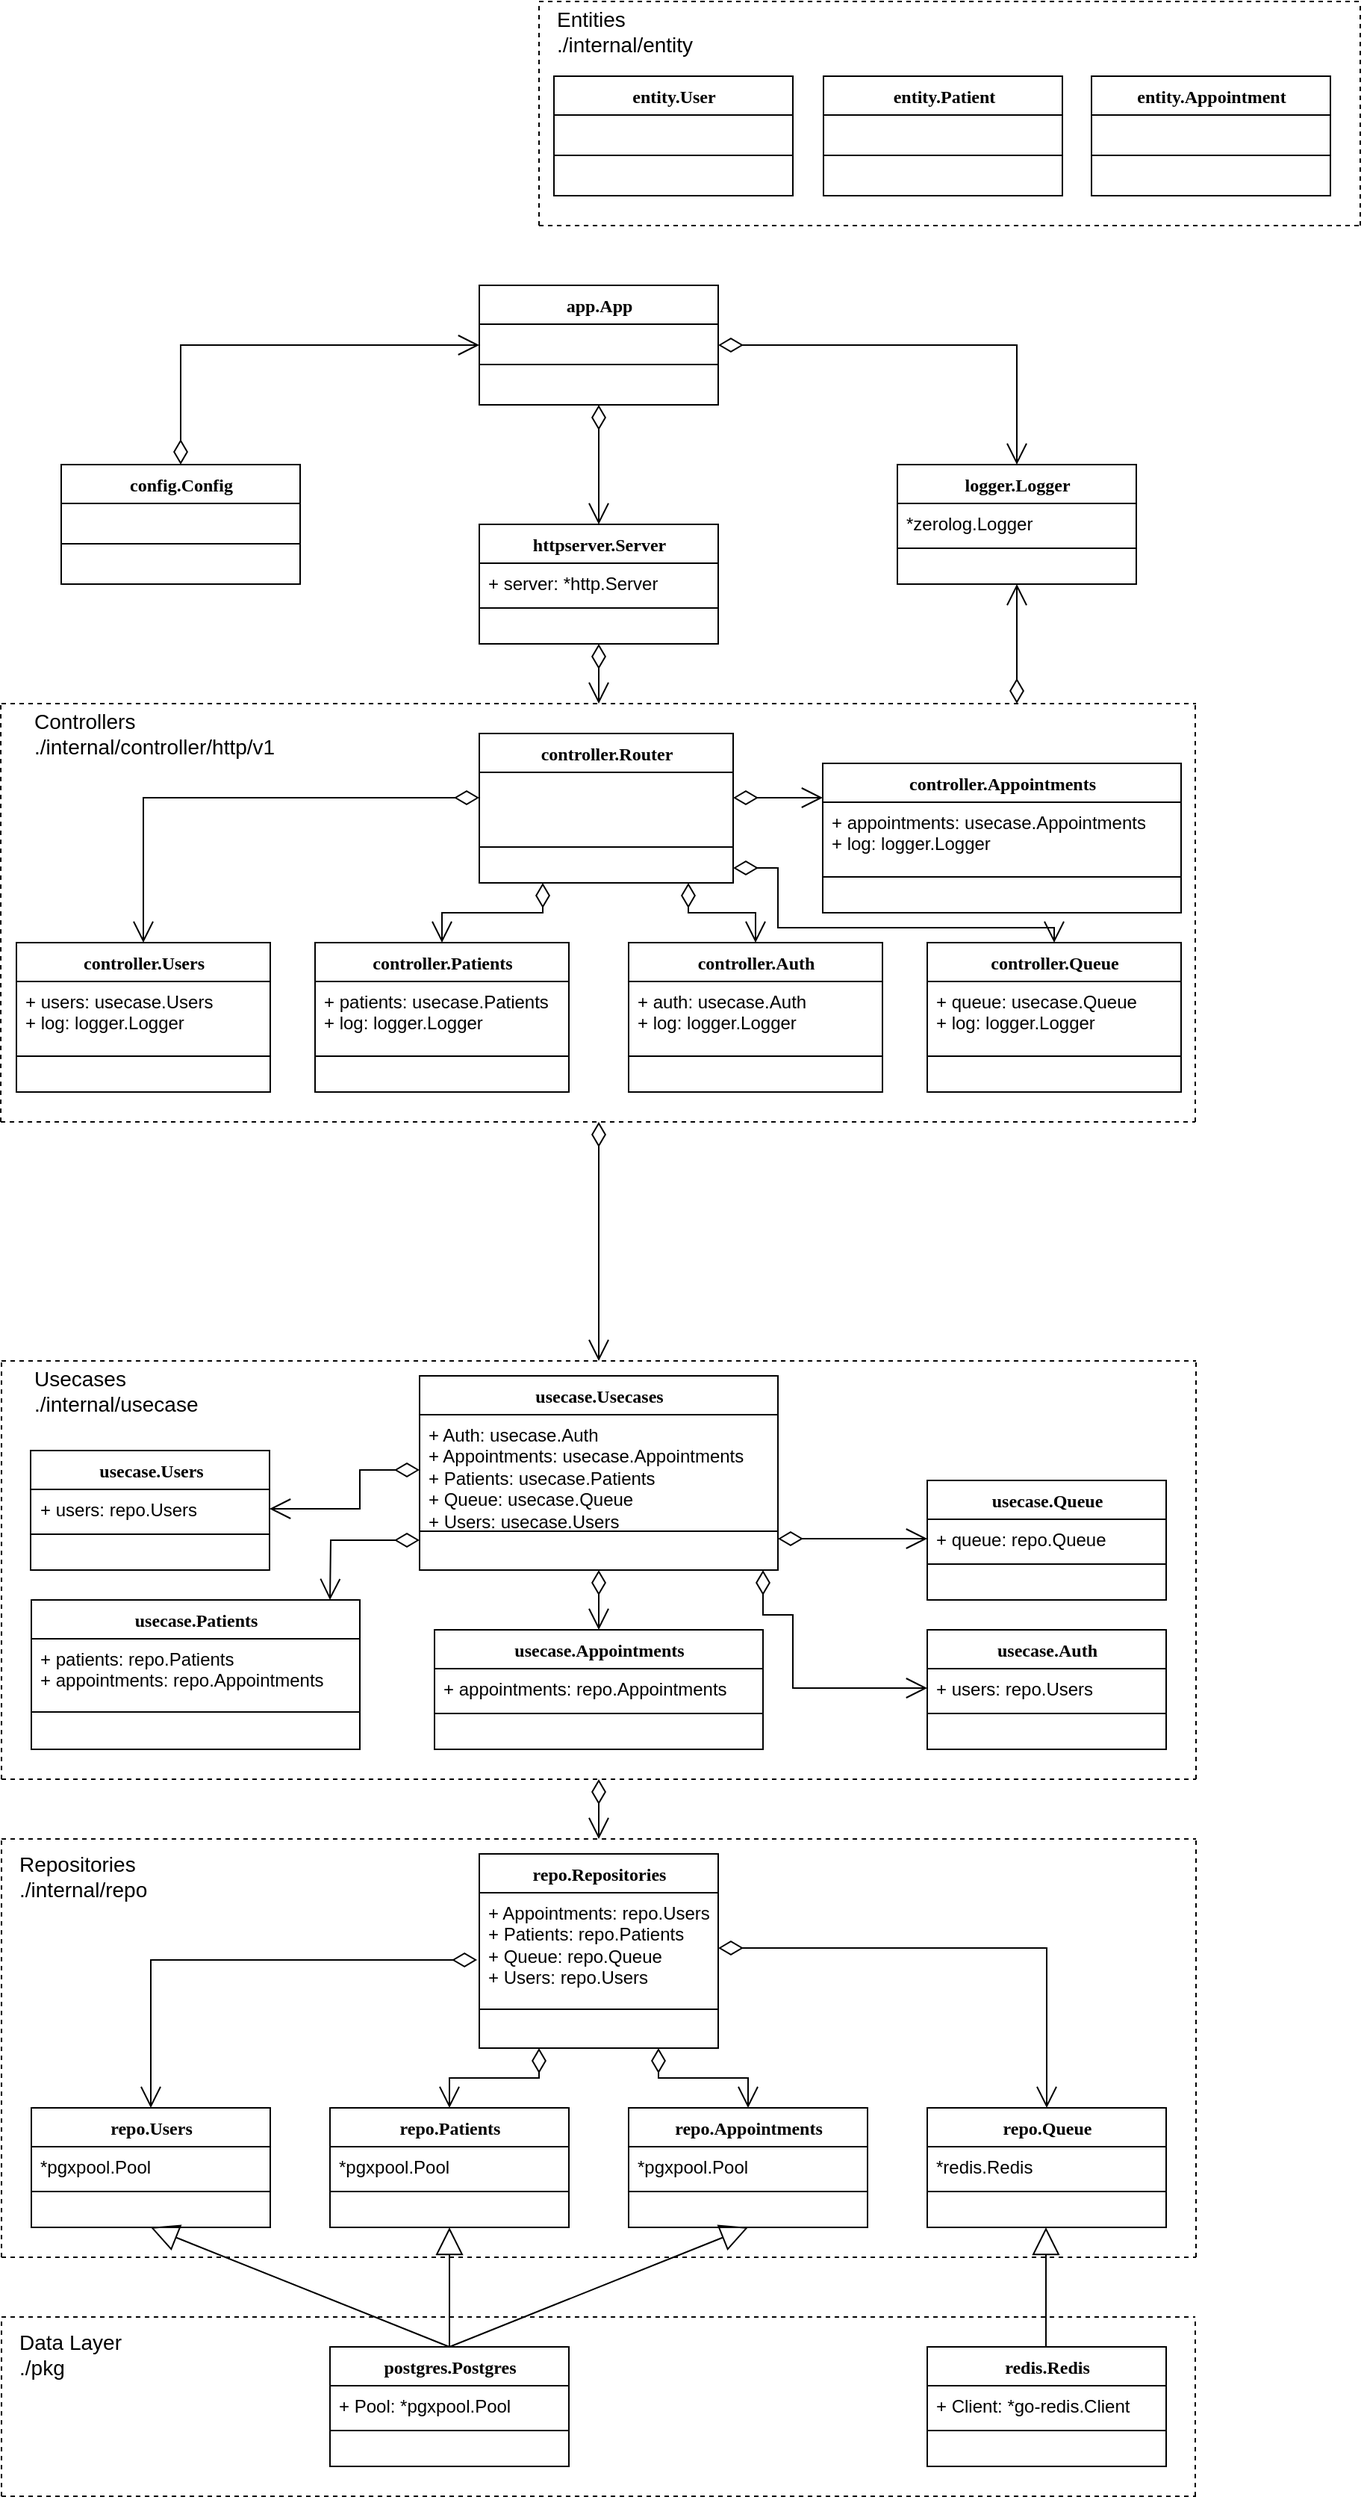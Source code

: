 <mxfile version="20.8.16" type="device"><diagram name="Page-1" id="9f46799a-70d6-7492-0946-bef42562c5a5"><mxGraphModel dx="1114" dy="1776" grid="1" gridSize="10" guides="1" tooltips="1" connect="1" arrows="1" fold="1" page="1" pageScale="1" pageWidth="1100" pageHeight="850" background="none" math="0" shadow="0"><root><mxCell id="0"/><mxCell id="1" parent="0"/><mxCell id="78961159f06e98e8-17" value="postgres.Postgres" style="swimlane;html=1;fontStyle=1;align=center;verticalAlign=top;childLayout=stackLayout;horizontal=1;startSize=26;horizontalStack=0;resizeParent=1;resizeLast=0;collapsible=1;marginBottom=0;swimlaneFillColor=#ffffff;rounded=0;shadow=0;comic=0;labelBackgroundColor=none;strokeWidth=1;fillColor=none;fontFamily=Verdana;fontSize=12" parent="1" vertex="1"><mxGeometry x="380" y="740" width="160" height="80" as="geometry"><mxRectangle x="80" y="720" width="100" height="30" as="alternateBounds"/></mxGeometry></mxCell><mxCell id="78961159f06e98e8-21" value="+ Pool: *pgxpool.&lt;span class=&quot;pl-smi&quot;&gt;Pool&lt;/span&gt;" style="text;html=1;strokeColor=none;fillColor=none;align=left;verticalAlign=top;spacingLeft=4;spacingRight=4;whiteSpace=wrap;overflow=hidden;rotatable=0;points=[[0,0.5],[1,0.5]];portConstraint=eastwest;" parent="78961159f06e98e8-17" vertex="1"><mxGeometry y="26" width="160" height="26" as="geometry"/></mxCell><mxCell id="78961159f06e98e8-19" value="" style="line;html=1;strokeWidth=1;fillColor=none;align=left;verticalAlign=middle;spacingTop=-1;spacingLeft=3;spacingRight=3;rotatable=0;labelPosition=right;points=[];portConstraint=eastwest;" parent="78961159f06e98e8-17" vertex="1"><mxGeometry y="52" width="160" height="8" as="geometry"/></mxCell><mxCell id="HpGtKs7JzWLV6PIuH74Z-3" value="Data Layer&lt;br&gt;./pkg" style="text;html=1;strokeColor=none;fillColor=none;align=left;verticalAlign=middle;whiteSpace=wrap;rounded=0;fontSize=14;" parent="1" vertex="1"><mxGeometry x="170" y="730" width="80" height="30" as="geometry"/></mxCell><mxCell id="HpGtKs7JzWLV6PIuH74Z-4" value="" style="endArrow=none;dashed=1;html=1;rounded=0;" parent="1" edge="1"><mxGeometry width="50" height="50" relative="1" as="geometry"><mxPoint x="160" y="840" as="sourcePoint"/><mxPoint x="160" y="720" as="targetPoint"/></mxGeometry></mxCell><mxCell id="HpGtKs7JzWLV6PIuH74Z-5" value="redis.Redis" style="swimlane;html=1;fontStyle=1;align=center;verticalAlign=top;childLayout=stackLayout;horizontal=1;startSize=26;horizontalStack=0;resizeParent=1;resizeLast=0;collapsible=1;marginBottom=0;swimlaneFillColor=#ffffff;rounded=0;shadow=0;comic=0;labelBackgroundColor=none;strokeWidth=1;fillColor=none;fontFamily=Verdana;fontSize=12" parent="1" vertex="1"><mxGeometry x="780" y="740" width="160" height="80" as="geometry"><mxRectangle x="80" y="720" width="100" height="30" as="alternateBounds"/></mxGeometry></mxCell><mxCell id="HpGtKs7JzWLV6PIuH74Z-6" value="+ Client: *go-redis.Client" style="text;html=1;strokeColor=none;fillColor=none;align=left;verticalAlign=top;spacingLeft=4;spacingRight=4;whiteSpace=wrap;overflow=hidden;rotatable=0;points=[[0,0.5],[1,0.5]];portConstraint=eastwest;" parent="HpGtKs7JzWLV6PIuH74Z-5" vertex="1"><mxGeometry y="26" width="160" height="26" as="geometry"/></mxCell><mxCell id="HpGtKs7JzWLV6PIuH74Z-7" value="" style="line;html=1;strokeWidth=1;fillColor=none;align=left;verticalAlign=middle;spacingTop=-1;spacingLeft=3;spacingRight=3;rotatable=0;labelPosition=right;points=[];portConstraint=eastwest;" parent="HpGtKs7JzWLV6PIuH74Z-5" vertex="1"><mxGeometry y="52" width="160" height="8" as="geometry"/></mxCell><mxCell id="HpGtKs7JzWLV6PIuH74Z-8" value="httpserver.Server" style="swimlane;html=1;fontStyle=1;align=center;verticalAlign=top;childLayout=stackLayout;horizontal=1;startSize=26;horizontalStack=0;resizeParent=1;resizeLast=0;collapsible=1;marginBottom=0;swimlaneFillColor=#ffffff;rounded=0;shadow=0;comic=0;labelBackgroundColor=none;strokeWidth=1;fillColor=none;fontFamily=Verdana;fontSize=12" parent="1" vertex="1"><mxGeometry x="480" y="-480" width="160" height="80" as="geometry"><mxRectangle x="80" y="720" width="100" height="30" as="alternateBounds"/></mxGeometry></mxCell><mxCell id="HpGtKs7JzWLV6PIuH74Z-9" value="+ server: *http.Server" style="text;html=1;strokeColor=none;fillColor=none;align=left;verticalAlign=top;spacingLeft=4;spacingRight=4;whiteSpace=wrap;overflow=hidden;rotatable=0;points=[[0,0.5],[1,0.5]];portConstraint=eastwest;" parent="HpGtKs7JzWLV6PIuH74Z-8" vertex="1"><mxGeometry y="26" width="160" height="26" as="geometry"/></mxCell><mxCell id="HpGtKs7JzWLV6PIuH74Z-10" value="" style="line;html=1;strokeWidth=1;fillColor=none;align=left;verticalAlign=middle;spacingTop=-1;spacingLeft=3;spacingRight=3;rotatable=0;labelPosition=right;points=[];portConstraint=eastwest;" parent="HpGtKs7JzWLV6PIuH74Z-8" vertex="1"><mxGeometry y="52" width="160" height="8" as="geometry"/></mxCell><mxCell id="HpGtKs7JzWLV6PIuH74Z-11" value="logger.Logger" style="swimlane;html=1;fontStyle=1;align=center;verticalAlign=top;childLayout=stackLayout;horizontal=1;startSize=26;horizontalStack=0;resizeParent=1;resizeLast=0;collapsible=1;marginBottom=0;swimlaneFillColor=#ffffff;rounded=0;shadow=0;comic=0;labelBackgroundColor=none;strokeWidth=1;fillColor=none;fontFamily=Verdana;fontSize=12" parent="1" vertex="1"><mxGeometry x="760" y="-520" width="160" height="80" as="geometry"><mxRectangle x="80" y="720" width="100" height="30" as="alternateBounds"/></mxGeometry></mxCell><mxCell id="HpGtKs7JzWLV6PIuH74Z-12" value="*zerolog.Logger" style="text;html=1;strokeColor=none;fillColor=none;align=left;verticalAlign=top;spacingLeft=4;spacingRight=4;whiteSpace=wrap;overflow=hidden;rotatable=0;points=[[0,0.5],[1,0.5]];portConstraint=eastwest;" parent="HpGtKs7JzWLV6PIuH74Z-11" vertex="1"><mxGeometry y="26" width="160" height="26" as="geometry"/></mxCell><mxCell id="HpGtKs7JzWLV6PIuH74Z-13" value="" style="line;html=1;strokeWidth=1;fillColor=none;align=left;verticalAlign=middle;spacingTop=-1;spacingLeft=3;spacingRight=3;rotatable=0;labelPosition=right;points=[];portConstraint=eastwest;" parent="HpGtKs7JzWLV6PIuH74Z-11" vertex="1"><mxGeometry y="52" width="160" height="8" as="geometry"/></mxCell><mxCell id="HpGtKs7JzWLV6PIuH74Z-14" value="" style="endArrow=none;dashed=1;html=1;rounded=0;" parent="1" edge="1"><mxGeometry width="50" height="50" relative="1" as="geometry"><mxPoint x="160" y="840" as="sourcePoint"/><mxPoint x="960" y="840" as="targetPoint"/></mxGeometry></mxCell><mxCell id="HpGtKs7JzWLV6PIuH74Z-15" value="" style="endArrow=none;dashed=1;html=1;rounded=0;" parent="1" edge="1"><mxGeometry width="50" height="50" relative="1" as="geometry"><mxPoint x="160" y="720" as="sourcePoint"/><mxPoint x="610" y="720" as="targetPoint"/></mxGeometry></mxCell><mxCell id="HpGtKs7JzWLV6PIuH74Z-16" value="" style="endArrow=none;dashed=1;html=1;rounded=0;" parent="1" edge="1"><mxGeometry width="50" height="50" relative="1" as="geometry"><mxPoint x="610" y="720" as="sourcePoint"/><mxPoint x="959.5" y="720" as="targetPoint"/></mxGeometry></mxCell><mxCell id="HpGtKs7JzWLV6PIuH74Z-17" value="" style="endArrow=none;dashed=1;html=1;rounded=0;" parent="1" edge="1"><mxGeometry width="50" height="50" relative="1" as="geometry"><mxPoint x="959.5" y="840" as="sourcePoint"/><mxPoint x="959.5" y="720" as="targetPoint"/></mxGeometry></mxCell><mxCell id="HpGtKs7JzWLV6PIuH74Z-18" value="repo.Users" style="swimlane;html=1;fontStyle=1;align=center;verticalAlign=top;childLayout=stackLayout;horizontal=1;startSize=26;horizontalStack=0;resizeParent=1;resizeLast=0;collapsible=1;marginBottom=0;swimlaneFillColor=#ffffff;rounded=0;shadow=0;comic=0;labelBackgroundColor=none;strokeWidth=1;fillColor=none;fontFamily=Verdana;fontSize=12" parent="1" vertex="1"><mxGeometry x="180" y="580" width="160" height="80" as="geometry"><mxRectangle x="80" y="720" width="100" height="30" as="alternateBounds"/></mxGeometry></mxCell><mxCell id="HpGtKs7JzWLV6PIuH74Z-19" value="*pgxpool.&lt;span class=&quot;pl-smi&quot;&gt;Pool&lt;/span&gt;" style="text;html=1;strokeColor=none;fillColor=none;align=left;verticalAlign=top;spacingLeft=4;spacingRight=4;whiteSpace=wrap;overflow=hidden;rotatable=0;points=[[0,0.5],[1,0.5]];portConstraint=eastwest;" parent="HpGtKs7JzWLV6PIuH74Z-18" vertex="1"><mxGeometry y="26" width="160" height="26" as="geometry"/></mxCell><mxCell id="HpGtKs7JzWLV6PIuH74Z-20" value="" style="line;html=1;strokeWidth=1;fillColor=none;align=left;verticalAlign=middle;spacingTop=-1;spacingLeft=3;spacingRight=3;rotatable=0;labelPosition=right;points=[];portConstraint=eastwest;" parent="HpGtKs7JzWLV6PIuH74Z-18" vertex="1"><mxGeometry y="52" width="160" height="8" as="geometry"/></mxCell><mxCell id="HpGtKs7JzWLV6PIuH74Z-21" value="Repositories&lt;br&gt;./internal/repo" style="text;html=1;strokeColor=none;fillColor=none;align=left;verticalAlign=middle;whiteSpace=wrap;rounded=0;fontSize=14;" parent="1" vertex="1"><mxGeometry x="170" y="410" width="80" height="30" as="geometry"/></mxCell><mxCell id="HpGtKs7JzWLV6PIuH74Z-22" value="" style="endArrow=none;dashed=1;html=1;rounded=0;" parent="1" edge="1"><mxGeometry width="50" height="50" relative="1" as="geometry"><mxPoint x="160" y="680" as="sourcePoint"/><mxPoint x="160" y="400" as="targetPoint"/></mxGeometry></mxCell><mxCell id="HpGtKs7JzWLV6PIuH74Z-23" value="" style="endArrow=none;dashed=1;html=1;rounded=0;" parent="1" edge="1"><mxGeometry width="50" height="50" relative="1" as="geometry"><mxPoint x="160" y="680" as="sourcePoint"/><mxPoint x="960" y="680" as="targetPoint"/></mxGeometry></mxCell><mxCell id="HpGtKs7JzWLV6PIuH74Z-24" value="" style="endArrow=none;dashed=1;html=1;rounded=0;" parent="1" edge="1"><mxGeometry width="50" height="50" relative="1" as="geometry"><mxPoint x="160" y="400" as="sourcePoint"/><mxPoint x="960" y="400" as="targetPoint"/></mxGeometry></mxCell><mxCell id="HpGtKs7JzWLV6PIuH74Z-26" value="" style="endArrow=none;dashed=1;html=1;rounded=0;" parent="1" edge="1"><mxGeometry width="50" height="50" relative="1" as="geometry"><mxPoint x="960" y="680" as="sourcePoint"/><mxPoint x="960" y="400" as="targetPoint"/></mxGeometry></mxCell><mxCell id="HpGtKs7JzWLV6PIuH74Z-27" value="repo.Patients" style="swimlane;html=1;fontStyle=1;align=center;verticalAlign=top;childLayout=stackLayout;horizontal=1;startSize=26;horizontalStack=0;resizeParent=1;resizeLast=0;collapsible=1;marginBottom=0;swimlaneFillColor=#ffffff;rounded=0;shadow=0;comic=0;labelBackgroundColor=none;strokeWidth=1;fillColor=none;fontFamily=Verdana;fontSize=12" parent="1" vertex="1"><mxGeometry x="380" y="580" width="160" height="80" as="geometry"><mxRectangle x="80" y="720" width="100" height="30" as="alternateBounds"/></mxGeometry></mxCell><mxCell id="HpGtKs7JzWLV6PIuH74Z-28" value="*pgxpool.&lt;span class=&quot;pl-smi&quot;&gt;Pool&lt;/span&gt;" style="text;html=1;strokeColor=none;fillColor=none;align=left;verticalAlign=top;spacingLeft=4;spacingRight=4;whiteSpace=wrap;overflow=hidden;rotatable=0;points=[[0,0.5],[1,0.5]];portConstraint=eastwest;" parent="HpGtKs7JzWLV6PIuH74Z-27" vertex="1"><mxGeometry y="26" width="160" height="26" as="geometry"/></mxCell><mxCell id="HpGtKs7JzWLV6PIuH74Z-29" value="" style="line;html=1;strokeWidth=1;fillColor=none;align=left;verticalAlign=middle;spacingTop=-1;spacingLeft=3;spacingRight=3;rotatable=0;labelPosition=right;points=[];portConstraint=eastwest;" parent="HpGtKs7JzWLV6PIuH74Z-27" vertex="1"><mxGeometry y="52" width="160" height="8" as="geometry"/></mxCell><mxCell id="HpGtKs7JzWLV6PIuH74Z-30" value="repo.Appointments" style="swimlane;html=1;fontStyle=1;align=center;verticalAlign=top;childLayout=stackLayout;horizontal=1;startSize=26;horizontalStack=0;resizeParent=1;resizeLast=0;collapsible=1;marginBottom=0;swimlaneFillColor=#ffffff;rounded=0;shadow=0;comic=0;labelBackgroundColor=none;strokeWidth=1;fillColor=none;fontFamily=Verdana;fontSize=12" parent="1" vertex="1"><mxGeometry x="580" y="580" width="160" height="80" as="geometry"><mxRectangle x="80" y="720" width="100" height="30" as="alternateBounds"/></mxGeometry></mxCell><mxCell id="HpGtKs7JzWLV6PIuH74Z-31" value="*pgxpool.&lt;span class=&quot;pl-smi&quot;&gt;Pool&lt;/span&gt;" style="text;html=1;strokeColor=none;fillColor=none;align=left;verticalAlign=top;spacingLeft=4;spacingRight=4;whiteSpace=wrap;overflow=hidden;rotatable=0;points=[[0,0.5],[1,0.5]];portConstraint=eastwest;" parent="HpGtKs7JzWLV6PIuH74Z-30" vertex="1"><mxGeometry y="26" width="160" height="26" as="geometry"/></mxCell><mxCell id="HpGtKs7JzWLV6PIuH74Z-32" value="" style="line;html=1;strokeWidth=1;fillColor=none;align=left;verticalAlign=middle;spacingTop=-1;spacingLeft=3;spacingRight=3;rotatable=0;labelPosition=right;points=[];portConstraint=eastwest;" parent="HpGtKs7JzWLV6PIuH74Z-30" vertex="1"><mxGeometry y="52" width="160" height="8" as="geometry"/></mxCell><mxCell id="HpGtKs7JzWLV6PIuH74Z-33" value="repo.Queue" style="swimlane;html=1;fontStyle=1;align=center;verticalAlign=top;childLayout=stackLayout;horizontal=1;startSize=26;horizontalStack=0;resizeParent=1;resizeLast=0;collapsible=1;marginBottom=0;swimlaneFillColor=#ffffff;rounded=0;shadow=0;comic=0;labelBackgroundColor=none;strokeWidth=1;fillColor=none;fontFamily=Verdana;fontSize=12" parent="1" vertex="1"><mxGeometry x="780" y="580" width="160" height="80" as="geometry"><mxRectangle x="80" y="720" width="100" height="30" as="alternateBounds"/></mxGeometry></mxCell><mxCell id="HpGtKs7JzWLV6PIuH74Z-34" value="*redis.&lt;span class=&quot;pl-smi&quot;&gt;Redis&lt;/span&gt;" style="text;html=1;strokeColor=none;fillColor=none;align=left;verticalAlign=top;spacingLeft=4;spacingRight=4;whiteSpace=wrap;overflow=hidden;rotatable=0;points=[[0,0.5],[1,0.5]];portConstraint=eastwest;" parent="HpGtKs7JzWLV6PIuH74Z-33" vertex="1"><mxGeometry y="26" width="160" height="26" as="geometry"/></mxCell><mxCell id="HpGtKs7JzWLV6PIuH74Z-35" value="" style="line;html=1;strokeWidth=1;fillColor=none;align=left;verticalAlign=middle;spacingTop=-1;spacingLeft=3;spacingRight=3;rotatable=0;labelPosition=right;points=[];portConstraint=eastwest;" parent="HpGtKs7JzWLV6PIuH74Z-33" vertex="1"><mxGeometry y="52" width="160" height="8" as="geometry"/></mxCell><mxCell id="HpGtKs7JzWLV6PIuH74Z-38" value="" style="endArrow=block;endSize=16;endFill=0;html=1;rounded=0;fontSize=14;exitX=0.5;exitY=0;exitDx=0;exitDy=0;entryX=0.5;entryY=1;entryDx=0;entryDy=0;" parent="1" source="78961159f06e98e8-17" target="HpGtKs7JzWLV6PIuH74Z-18" edge="1"><mxGeometry width="160" relative="1" as="geometry"><mxPoint x="520" y="410" as="sourcePoint"/><mxPoint x="680" y="410" as="targetPoint"/></mxGeometry></mxCell><mxCell id="HpGtKs7JzWLV6PIuH74Z-39" value="" style="endArrow=block;endSize=16;endFill=0;html=1;rounded=0;fontSize=14;exitX=0.5;exitY=0;exitDx=0;exitDy=0;entryX=0.5;entryY=1;entryDx=0;entryDy=0;" parent="1" source="78961159f06e98e8-17" target="HpGtKs7JzWLV6PIuH74Z-27" edge="1"><mxGeometry width="160" relative="1" as="geometry"><mxPoint x="400" y="760" as="sourcePoint"/><mxPoint x="400" y="680" as="targetPoint"/></mxGeometry></mxCell><mxCell id="HpGtKs7JzWLV6PIuH74Z-40" value="" style="endArrow=block;endSize=16;endFill=0;html=1;rounded=0;fontSize=14;exitX=0.5;exitY=0;exitDx=0;exitDy=0;entryX=0.5;entryY=1;entryDx=0;entryDy=0;" parent="1" source="78961159f06e98e8-17" target="HpGtKs7JzWLV6PIuH74Z-30" edge="1"><mxGeometry width="160" relative="1" as="geometry"><mxPoint x="470" y="750" as="sourcePoint"/><mxPoint x="470" y="670" as="targetPoint"/></mxGeometry></mxCell><mxCell id="HpGtKs7JzWLV6PIuH74Z-41" value="" style="endArrow=block;endSize=16;endFill=0;html=1;rounded=0;fontSize=14;exitX=0.5;exitY=0;exitDx=0;exitDy=0;entryX=0.5;entryY=1;entryDx=0;entryDy=0;" parent="1" edge="1"><mxGeometry width="160" relative="1" as="geometry"><mxPoint x="859.5" y="740" as="sourcePoint"/><mxPoint x="859.5" y="660" as="targetPoint"/></mxGeometry></mxCell><mxCell id="HpGtKs7JzWLV6PIuH74Z-42" value="repo.Repositories" style="swimlane;html=1;fontStyle=1;align=center;verticalAlign=top;childLayout=stackLayout;horizontal=1;startSize=26;horizontalStack=0;resizeParent=1;resizeLast=0;collapsible=1;marginBottom=0;swimlaneFillColor=#ffffff;rounded=0;shadow=0;comic=0;labelBackgroundColor=none;strokeWidth=1;fillColor=none;fontFamily=Verdana;fontSize=12" parent="1" vertex="1"><mxGeometry x="480" y="410" width="160" height="130" as="geometry"><mxRectangle x="80" y="720" width="100" height="30" as="alternateBounds"/></mxGeometry></mxCell><mxCell id="HpGtKs7JzWLV6PIuH74Z-43" value="+ Appointments: repo.Users&lt;br&gt;+ Patients: repo.Patients&lt;br&gt;+ Queue: repo.Queue&lt;br&gt;+ Users: repo.Users" style="text;html=1;strokeColor=none;fillColor=none;align=left;verticalAlign=top;spacingLeft=4;spacingRight=4;whiteSpace=wrap;overflow=hidden;rotatable=0;points=[[0,0.5],[1,0.5]];portConstraint=eastwest;" parent="HpGtKs7JzWLV6PIuH74Z-42" vertex="1"><mxGeometry y="26" width="160" height="74" as="geometry"/></mxCell><mxCell id="HpGtKs7JzWLV6PIuH74Z-44" value="" style="line;html=1;strokeWidth=1;fillColor=none;align=left;verticalAlign=middle;spacingTop=-1;spacingLeft=3;spacingRight=3;rotatable=0;labelPosition=right;points=[];portConstraint=eastwest;" parent="HpGtKs7JzWLV6PIuH74Z-42" vertex="1"><mxGeometry y="100" width="160" height="8" as="geometry"/></mxCell><mxCell id="HpGtKs7JzWLV6PIuH74Z-46" value="" style="endArrow=open;html=1;endSize=12;startArrow=diamondThin;startSize=14;startFill=0;edgeStyle=orthogonalEdgeStyle;align=left;verticalAlign=bottom;rounded=0;fontSize=14;entryX=0.5;entryY=0;entryDx=0;entryDy=0;exitX=-0.009;exitY=0.608;exitDx=0;exitDy=0;exitPerimeter=0;" parent="1" source="HpGtKs7JzWLV6PIuH74Z-43" target="HpGtKs7JzWLV6PIuH74Z-18" edge="1"><mxGeometry x="-0.943" y="-11" relative="1" as="geometry"><mxPoint x="410" y="440" as="sourcePoint"/><mxPoint x="680" y="370" as="targetPoint"/><mxPoint as="offset"/></mxGeometry></mxCell><mxCell id="HpGtKs7JzWLV6PIuH74Z-47" value="" style="endArrow=open;html=1;endSize=12;startArrow=diamondThin;startSize=14;startFill=0;edgeStyle=orthogonalEdgeStyle;align=left;verticalAlign=bottom;rounded=0;fontSize=14;exitX=0.25;exitY=1;exitDx=0;exitDy=0;entryX=0.5;entryY=0;entryDx=0;entryDy=0;" parent="1" source="HpGtKs7JzWLV6PIuH74Z-42" target="HpGtKs7JzWLV6PIuH74Z-27" edge="1"><mxGeometry x="-1" y="3" relative="1" as="geometry"><mxPoint x="520" y="370" as="sourcePoint"/><mxPoint x="680" y="370" as="targetPoint"/></mxGeometry></mxCell><mxCell id="HpGtKs7JzWLV6PIuH74Z-48" value="" style="endArrow=open;html=1;endSize=12;startArrow=diamondThin;startSize=14;startFill=0;edgeStyle=orthogonalEdgeStyle;align=left;verticalAlign=bottom;rounded=0;fontSize=14;exitX=0.75;exitY=1;exitDx=0;exitDy=0;" parent="1" source="HpGtKs7JzWLV6PIuH74Z-42" target="HpGtKs7JzWLV6PIuH74Z-30" edge="1"><mxGeometry x="-1" y="3" relative="1" as="geometry"><mxPoint x="630" y="550" as="sourcePoint"/><mxPoint x="570" y="590" as="targetPoint"/></mxGeometry></mxCell><mxCell id="HpGtKs7JzWLV6PIuH74Z-49" value="" style="endArrow=open;html=1;endSize=12;startArrow=diamondThin;startSize=14;startFill=0;edgeStyle=orthogonalEdgeStyle;align=left;verticalAlign=bottom;rounded=0;fontSize=14;entryX=0.5;entryY=0;entryDx=0;entryDy=0;exitX=1;exitY=0.5;exitDx=0;exitDy=0;" parent="1" source="HpGtKs7JzWLV6PIuH74Z-43" target="HpGtKs7JzWLV6PIuH74Z-33" edge="1"><mxGeometry x="-1" y="3" relative="1" as="geometry"><mxPoint x="488.56" y="490.992" as="sourcePoint"/><mxPoint x="289.52" y="591.04" as="targetPoint"/></mxGeometry></mxCell><mxCell id="HpGtKs7JzWLV6PIuH74Z-50" value="" style="endArrow=none;dashed=1;html=1;rounded=0;" parent="1" edge="1"><mxGeometry width="50" height="50" relative="1" as="geometry"><mxPoint x="160" y="360" as="sourcePoint"/><mxPoint x="960" y="360" as="targetPoint"/></mxGeometry></mxCell><mxCell id="HpGtKs7JzWLV6PIuH74Z-51" value="" style="endArrow=none;dashed=1;html=1;rounded=0;" parent="1" edge="1"><mxGeometry width="50" height="50" relative="1" as="geometry"><mxPoint x="160" y="360" as="sourcePoint"/><mxPoint x="160" y="80" as="targetPoint"/></mxGeometry></mxCell><mxCell id="HpGtKs7JzWLV6PIuH74Z-52" value="" style="endArrow=none;dashed=1;html=1;rounded=0;" parent="1" edge="1"><mxGeometry width="50" height="50" relative="1" as="geometry"><mxPoint x="960" y="360" as="sourcePoint"/><mxPoint x="960" y="80" as="targetPoint"/></mxGeometry></mxCell><mxCell id="HpGtKs7JzWLV6PIuH74Z-53" value="usecase.Auth" style="swimlane;html=1;fontStyle=1;align=center;verticalAlign=top;childLayout=stackLayout;horizontal=1;startSize=26;horizontalStack=0;resizeParent=1;resizeLast=0;collapsible=1;marginBottom=0;swimlaneFillColor=#ffffff;rounded=0;shadow=0;comic=0;labelBackgroundColor=none;strokeWidth=1;fillColor=none;fontFamily=Verdana;fontSize=12" parent="1" vertex="1"><mxGeometry x="780" y="260" width="160" height="80" as="geometry"><mxRectangle x="80" y="720" width="100" height="30" as="alternateBounds"/></mxGeometry></mxCell><mxCell id="HpGtKs7JzWLV6PIuH74Z-54" value="+ users: repo.Users" style="text;html=1;strokeColor=none;fillColor=none;align=left;verticalAlign=top;spacingLeft=4;spacingRight=4;whiteSpace=wrap;overflow=hidden;rotatable=0;points=[[0,0.5],[1,0.5]];portConstraint=eastwest;" parent="HpGtKs7JzWLV6PIuH74Z-53" vertex="1"><mxGeometry y="26" width="160" height="26" as="geometry"/></mxCell><mxCell id="HpGtKs7JzWLV6PIuH74Z-55" value="" style="line;html=1;strokeWidth=1;fillColor=none;align=left;verticalAlign=middle;spacingTop=-1;spacingLeft=3;spacingRight=3;rotatable=0;labelPosition=right;points=[];portConstraint=eastwest;" parent="HpGtKs7JzWLV6PIuH74Z-53" vertex="1"><mxGeometry y="52" width="160" height="8" as="geometry"/></mxCell><mxCell id="HpGtKs7JzWLV6PIuH74Z-56" value="usecase.Patients" style="swimlane;html=1;fontStyle=1;align=center;verticalAlign=top;childLayout=stackLayout;horizontal=1;startSize=26;horizontalStack=0;resizeParent=1;resizeLast=0;collapsible=1;marginBottom=0;swimlaneFillColor=#ffffff;rounded=0;shadow=0;comic=0;labelBackgroundColor=none;strokeWidth=1;fillColor=none;fontFamily=Verdana;fontSize=12" parent="1" vertex="1"><mxGeometry x="180" y="240" width="220" height="100" as="geometry"><mxRectangle x="80" y="720" width="100" height="30" as="alternateBounds"/></mxGeometry></mxCell><mxCell id="HpGtKs7JzWLV6PIuH74Z-57" value="+ patients: repo.Patients&lt;br&gt;+ appointments: repo.Appointments" style="text;html=1;strokeColor=none;fillColor=none;align=left;verticalAlign=top;spacingLeft=4;spacingRight=4;whiteSpace=wrap;overflow=hidden;rotatable=0;points=[[0,0.5],[1,0.5]];portConstraint=eastwest;" parent="HpGtKs7JzWLV6PIuH74Z-56" vertex="1"><mxGeometry y="26" width="220" height="44" as="geometry"/></mxCell><mxCell id="HpGtKs7JzWLV6PIuH74Z-58" value="" style="line;html=1;strokeWidth=1;fillColor=none;align=left;verticalAlign=middle;spacingTop=-1;spacingLeft=3;spacingRight=3;rotatable=0;labelPosition=right;points=[];portConstraint=eastwest;" parent="HpGtKs7JzWLV6PIuH74Z-56" vertex="1"><mxGeometry y="70" width="220" height="10" as="geometry"/></mxCell><mxCell id="HpGtKs7JzWLV6PIuH74Z-59" value="usecase.Appointments" style="swimlane;html=1;fontStyle=1;align=center;verticalAlign=top;childLayout=stackLayout;horizontal=1;startSize=26;horizontalStack=0;resizeParent=1;resizeLast=0;collapsible=1;marginBottom=0;swimlaneFillColor=#ffffff;rounded=0;shadow=0;comic=0;labelBackgroundColor=none;strokeWidth=1;fillColor=none;fontFamily=Verdana;fontSize=12" parent="1" vertex="1"><mxGeometry x="450" y="260" width="220" height="80" as="geometry"><mxRectangle x="80" y="720" width="100" height="30" as="alternateBounds"/></mxGeometry></mxCell><mxCell id="HpGtKs7JzWLV6PIuH74Z-60" value="+ appointments: repo.Appointments" style="text;html=1;strokeColor=none;fillColor=none;align=left;verticalAlign=top;spacingLeft=4;spacingRight=4;whiteSpace=wrap;overflow=hidden;rotatable=0;points=[[0,0.5],[1,0.5]];portConstraint=eastwest;" parent="HpGtKs7JzWLV6PIuH74Z-59" vertex="1"><mxGeometry y="26" width="220" height="26" as="geometry"/></mxCell><mxCell id="HpGtKs7JzWLV6PIuH74Z-61" value="" style="line;html=1;strokeWidth=1;fillColor=none;align=left;verticalAlign=middle;spacingTop=-1;spacingLeft=3;spacingRight=3;rotatable=0;labelPosition=right;points=[];portConstraint=eastwest;" parent="HpGtKs7JzWLV6PIuH74Z-59" vertex="1"><mxGeometry y="52" width="220" height="8" as="geometry"/></mxCell><mxCell id="HpGtKs7JzWLV6PIuH74Z-62" value="usecase.Queue" style="swimlane;html=1;fontStyle=1;align=center;verticalAlign=top;childLayout=stackLayout;horizontal=1;startSize=26;horizontalStack=0;resizeParent=1;resizeLast=0;collapsible=1;marginBottom=0;swimlaneFillColor=#ffffff;rounded=0;shadow=0;comic=0;labelBackgroundColor=none;strokeWidth=1;fillColor=none;fontFamily=Verdana;fontSize=12" parent="1" vertex="1"><mxGeometry x="780" y="160" width="160" height="80" as="geometry"><mxRectangle x="80" y="720" width="100" height="30" as="alternateBounds"/></mxGeometry></mxCell><mxCell id="HpGtKs7JzWLV6PIuH74Z-63" value="+ queue: repo.Queue" style="text;html=1;strokeColor=none;fillColor=none;align=left;verticalAlign=top;spacingLeft=4;spacingRight=4;whiteSpace=wrap;overflow=hidden;rotatable=0;points=[[0,0.5],[1,0.5]];portConstraint=eastwest;" parent="HpGtKs7JzWLV6PIuH74Z-62" vertex="1"><mxGeometry y="26" width="160" height="26" as="geometry"/></mxCell><mxCell id="HpGtKs7JzWLV6PIuH74Z-64" value="" style="line;html=1;strokeWidth=1;fillColor=none;align=left;verticalAlign=middle;spacingTop=-1;spacingLeft=3;spacingRight=3;rotatable=0;labelPosition=right;points=[];portConstraint=eastwest;" parent="HpGtKs7JzWLV6PIuH74Z-62" vertex="1"><mxGeometry y="52" width="160" height="8" as="geometry"/></mxCell><mxCell id="HpGtKs7JzWLV6PIuH74Z-65" value="usecase.Users" style="swimlane;html=1;fontStyle=1;align=center;verticalAlign=top;childLayout=stackLayout;horizontal=1;startSize=26;horizontalStack=0;resizeParent=1;resizeLast=0;collapsible=1;marginBottom=0;swimlaneFillColor=#ffffff;rounded=0;shadow=0;comic=0;labelBackgroundColor=none;strokeWidth=1;fillColor=none;fontFamily=Verdana;fontSize=12" parent="1" vertex="1"><mxGeometry x="179.5" y="140" width="160" height="80" as="geometry"><mxRectangle x="80" y="720" width="100" height="30" as="alternateBounds"/></mxGeometry></mxCell><mxCell id="HpGtKs7JzWLV6PIuH74Z-66" value="+ users: repo.Users" style="text;html=1;strokeColor=none;fillColor=none;align=left;verticalAlign=top;spacingLeft=4;spacingRight=4;whiteSpace=wrap;overflow=hidden;rotatable=0;points=[[0,0.5],[1,0.5]];portConstraint=eastwest;" parent="HpGtKs7JzWLV6PIuH74Z-65" vertex="1"><mxGeometry y="26" width="160" height="26" as="geometry"/></mxCell><mxCell id="HpGtKs7JzWLV6PIuH74Z-67" value="" style="line;html=1;strokeWidth=1;fillColor=none;align=left;verticalAlign=middle;spacingTop=-1;spacingLeft=3;spacingRight=3;rotatable=0;labelPosition=right;points=[];portConstraint=eastwest;" parent="HpGtKs7JzWLV6PIuH74Z-65" vertex="1"><mxGeometry y="52" width="160" height="8" as="geometry"/></mxCell><mxCell id="HpGtKs7JzWLV6PIuH74Z-68" value="Usecases&lt;br&gt;./internal/usecase" style="text;html=1;strokeColor=none;fillColor=none;align=left;verticalAlign=middle;whiteSpace=wrap;rounded=0;fontSize=14;" parent="1" vertex="1"><mxGeometry x="180" y="80" width="140" height="40" as="geometry"/></mxCell><mxCell id="HpGtKs7JzWLV6PIuH74Z-69" value="" style="endArrow=none;dashed=1;html=1;rounded=0;" parent="1" edge="1"><mxGeometry width="50" height="50" relative="1" as="geometry"><mxPoint x="160" y="80" as="sourcePoint"/><mxPoint x="960" y="80" as="targetPoint"/></mxGeometry></mxCell><mxCell id="HpGtKs7JzWLV6PIuH74Z-70" value="" style="endArrow=open;html=1;endSize=12;startArrow=diamondThin;startSize=14;startFill=0;edgeStyle=orthogonalEdgeStyle;align=left;verticalAlign=bottom;rounded=0;fontSize=14;" parent="1" edge="1"><mxGeometry x="-1" y="3" relative="1" as="geometry"><mxPoint x="560" y="360" as="sourcePoint"/><mxPoint x="560" y="400" as="targetPoint"/></mxGeometry></mxCell><mxCell id="HpGtKs7JzWLV6PIuH74Z-71" value="usecase.Usecases" style="swimlane;html=1;fontStyle=1;align=center;verticalAlign=top;childLayout=stackLayout;horizontal=1;startSize=26;horizontalStack=0;resizeParent=1;resizeLast=0;collapsible=1;marginBottom=0;swimlaneFillColor=#ffffff;rounded=0;shadow=0;comic=0;labelBackgroundColor=none;strokeWidth=1;fillColor=none;fontFamily=Verdana;fontSize=12" parent="1" vertex="1"><mxGeometry x="440" y="90" width="240" height="130" as="geometry"><mxRectangle x="80" y="720" width="100" height="30" as="alternateBounds"/></mxGeometry></mxCell><mxCell id="HpGtKs7JzWLV6PIuH74Z-72" value="+ Auth: usecase.Auth&lt;br&gt;+ Appointments: usecase.Appointments&lt;br&gt;+ Patients: usecase.Patients&lt;br&gt;+ Queue: usecase.Queue&lt;br&gt;+ Users: usecase.Users" style="text;html=1;strokeColor=none;fillColor=none;align=left;verticalAlign=top;spacingLeft=4;spacingRight=4;whiteSpace=wrap;overflow=hidden;rotatable=0;points=[[0,0.5],[1,0.5]];portConstraint=eastwest;" parent="HpGtKs7JzWLV6PIuH74Z-71" vertex="1"><mxGeometry y="26" width="240" height="74" as="geometry"/></mxCell><mxCell id="HpGtKs7JzWLV6PIuH74Z-73" value="" style="line;html=1;strokeWidth=1;fillColor=none;align=left;verticalAlign=middle;spacingTop=-1;spacingLeft=3;spacingRight=3;rotatable=0;labelPosition=right;points=[];portConstraint=eastwest;" parent="HpGtKs7JzWLV6PIuH74Z-71" vertex="1"><mxGeometry y="100" width="240" height="8" as="geometry"/></mxCell><mxCell id="HpGtKs7JzWLV6PIuH74Z-79" value="" style="endArrow=open;html=1;endSize=12;startArrow=diamondThin;startSize=14;startFill=0;edgeStyle=orthogonalEdgeStyle;align=left;verticalAlign=bottom;rounded=0;fontSize=14;entryX=0;entryY=0.5;entryDx=0;entryDy=0;" parent="1" target="HpGtKs7JzWLV6PIuH74Z-63" edge="1"><mxGeometry x="-1" y="3" relative="1" as="geometry"><mxPoint x="680" y="199" as="sourcePoint"/><mxPoint x="570" y="410" as="targetPoint"/><Array as="points"><mxPoint x="700" y="199"/><mxPoint x="700" y="199"/></Array></mxGeometry></mxCell><mxCell id="HpGtKs7JzWLV6PIuH74Z-81" value="" style="endArrow=open;html=1;endSize=12;startArrow=diamondThin;startSize=14;startFill=0;edgeStyle=orthogonalEdgeStyle;align=left;verticalAlign=bottom;rounded=0;fontSize=14;exitX=0;exitY=1.25;exitDx=0;exitDy=0;entryX=0.5;entryY=0;entryDx=0;entryDy=0;exitPerimeter=0;" parent="1" source="HpGtKs7JzWLV6PIuH74Z-73" edge="1"><mxGeometry x="-1" y="3" relative="1" as="geometry"><mxPoint x="440" y="200" as="sourcePoint"/><mxPoint x="380" y="240" as="targetPoint"/></mxGeometry></mxCell><mxCell id="HpGtKs7JzWLV6PIuH74Z-84" value="" style="endArrow=open;html=1;endSize=12;startArrow=diamondThin;startSize=14;startFill=0;edgeStyle=orthogonalEdgeStyle;align=left;verticalAlign=bottom;rounded=0;fontSize=14;entryX=0.5;entryY=0;entryDx=0;entryDy=0;exitX=0.5;exitY=1;exitDx=0;exitDy=0;" parent="1" source="HpGtKs7JzWLV6PIuH74Z-71" target="HpGtKs7JzWLV6PIuH74Z-59" edge="1"><mxGeometry x="-1" y="3" relative="1" as="geometry"><mxPoint x="560" y="239" as="sourcePoint"/><mxPoint x="660" y="239" as="targetPoint"/><Array as="points"/></mxGeometry></mxCell><mxCell id="HpGtKs7JzWLV6PIuH74Z-85" value="" style="endArrow=open;html=1;endSize=12;startArrow=diamondThin;startSize=14;startFill=0;edgeStyle=orthogonalEdgeStyle;align=left;verticalAlign=bottom;rounded=0;fontSize=14;entryX=0;entryY=0.5;entryDx=0;entryDy=0;" parent="1" target="HpGtKs7JzWLV6PIuH74Z-54" edge="1"><mxGeometry x="-1" y="3" relative="1" as="geometry"><mxPoint x="670" y="220" as="sourcePoint"/><mxPoint x="570" y="270" as="targetPoint"/><Array as="points"><mxPoint x="670" y="250"/><mxPoint x="690" y="250"/><mxPoint x="690" y="299"/></Array></mxGeometry></mxCell><mxCell id="HpGtKs7JzWLV6PIuH74Z-86" value="" style="endArrow=none;dashed=1;html=1;rounded=0;" parent="1" edge="1"><mxGeometry width="50" height="50" relative="1" as="geometry"><mxPoint x="159.5" y="-80" as="sourcePoint"/><mxPoint x="959.5" y="-80" as="targetPoint"/></mxGeometry></mxCell><mxCell id="HpGtKs7JzWLV6PIuH74Z-87" value="" style="endArrow=none;dashed=1;html=1;rounded=0;" parent="1" edge="1"><mxGeometry width="50" height="50" relative="1" as="geometry"><mxPoint x="159.5" y="-80" as="sourcePoint"/><mxPoint x="159.5" y="-360" as="targetPoint"/></mxGeometry></mxCell><mxCell id="HpGtKs7JzWLV6PIuH74Z-88" value="" style="endArrow=none;dashed=1;html=1;rounded=0;" parent="1" edge="1"><mxGeometry width="50" height="50" relative="1" as="geometry"><mxPoint x="959.5" y="-80" as="sourcePoint"/><mxPoint x="959.5" y="-360" as="targetPoint"/></mxGeometry></mxCell><mxCell id="HpGtKs7JzWLV6PIuH74Z-89" value="Controllers&lt;br&gt;./internal/controller/http/v1" style="text;html=1;strokeColor=none;fillColor=none;align=left;verticalAlign=middle;whiteSpace=wrap;rounded=0;fontSize=14;" parent="1" vertex="1"><mxGeometry x="179.5" y="-360" width="180.5" height="40" as="geometry"/></mxCell><mxCell id="HpGtKs7JzWLV6PIuH74Z-90" value="config.Config" style="swimlane;html=1;fontStyle=1;align=center;verticalAlign=top;childLayout=stackLayout;horizontal=1;startSize=26;horizontalStack=0;resizeParent=1;resizeLast=0;collapsible=1;marginBottom=0;swimlaneFillColor=#ffffff;rounded=0;shadow=0;comic=0;labelBackgroundColor=none;strokeWidth=1;fillColor=none;fontFamily=Verdana;fontSize=12" parent="1" vertex="1"><mxGeometry x="200" y="-520" width="160" height="80" as="geometry"><mxRectangle x="80" y="720" width="100" height="30" as="alternateBounds"/></mxGeometry></mxCell><mxCell id="HpGtKs7JzWLV6PIuH74Z-92" value="" style="line;html=1;strokeWidth=1;fillColor=none;align=left;verticalAlign=middle;spacingTop=-1;spacingLeft=3;spacingRight=3;rotatable=0;labelPosition=right;points=[];portConstraint=eastwest;" parent="HpGtKs7JzWLV6PIuH74Z-90" vertex="1"><mxGeometry y="26" width="160" height="54" as="geometry"/></mxCell><mxCell id="HpGtKs7JzWLV6PIuH74Z-93" value="app.App" style="swimlane;html=1;fontStyle=1;align=center;verticalAlign=top;childLayout=stackLayout;horizontal=1;startSize=26;horizontalStack=0;resizeParent=1;resizeLast=0;collapsible=1;marginBottom=0;swimlaneFillColor=#ffffff;rounded=0;shadow=0;comic=0;labelBackgroundColor=none;strokeWidth=1;fillColor=none;fontFamily=Verdana;fontSize=12" parent="1" vertex="1"><mxGeometry x="480" y="-640" width="160" height="80" as="geometry"><mxRectangle x="80" y="720" width="100" height="30" as="alternateBounds"/></mxGeometry></mxCell><mxCell id="HpGtKs7JzWLV6PIuH74Z-94" value="" style="line;html=1;strokeWidth=1;fillColor=none;align=left;verticalAlign=middle;spacingTop=-1;spacingLeft=3;spacingRight=3;rotatable=0;labelPosition=right;points=[];portConstraint=eastwest;" parent="HpGtKs7JzWLV6PIuH74Z-93" vertex="1"><mxGeometry y="26" width="160" height="54" as="geometry"/></mxCell><mxCell id="HpGtKs7JzWLV6PIuH74Z-95" value="" style="endArrow=open;html=1;endSize=12;startArrow=diamondThin;startSize=14;startFill=0;edgeStyle=orthogonalEdgeStyle;align=left;verticalAlign=bottom;rounded=0;fontSize=14;" parent="1" edge="1"><mxGeometry x="-1" y="3" relative="1" as="geometry"><mxPoint x="560" y="-80" as="sourcePoint"/><mxPoint x="560" y="80" as="targetPoint"/></mxGeometry></mxCell><mxCell id="HpGtKs7JzWLV6PIuH74Z-96" value="controller.Queue" style="swimlane;html=1;fontStyle=1;align=center;verticalAlign=top;childLayout=stackLayout;horizontal=1;startSize=26;horizontalStack=0;resizeParent=1;resizeLast=0;collapsible=1;marginBottom=0;swimlaneFillColor=#ffffff;rounded=0;shadow=0;comic=0;labelBackgroundColor=none;strokeWidth=1;fillColor=none;fontFamily=Verdana;fontSize=12" parent="1" vertex="1"><mxGeometry x="780" y="-200" width="170" height="100" as="geometry"><mxRectangle x="80" y="720" width="100" height="30" as="alternateBounds"/></mxGeometry></mxCell><mxCell id="HpGtKs7JzWLV6PIuH74Z-97" value="+ queue: usecase.Queue&lt;br&gt;+ log: logger.Logger" style="text;html=1;strokeColor=none;fillColor=none;align=left;verticalAlign=top;spacingLeft=4;spacingRight=4;whiteSpace=wrap;overflow=hidden;rotatable=0;points=[[0,0.5],[1,0.5]];portConstraint=eastwest;" parent="HpGtKs7JzWLV6PIuH74Z-96" vertex="1"><mxGeometry y="26" width="170" height="34" as="geometry"/></mxCell><mxCell id="HpGtKs7JzWLV6PIuH74Z-98" value="" style="line;html=1;strokeWidth=1;fillColor=none;align=left;verticalAlign=middle;spacingTop=-1;spacingLeft=3;spacingRight=3;rotatable=0;labelPosition=right;points=[];portConstraint=eastwest;" parent="HpGtKs7JzWLV6PIuH74Z-96" vertex="1"><mxGeometry y="60" width="170" height="32" as="geometry"/></mxCell><mxCell id="HpGtKs7JzWLV6PIuH74Z-99" value="" style="endArrow=open;html=1;endSize=12;startArrow=diamondThin;startSize=14;startFill=0;edgeStyle=orthogonalEdgeStyle;align=left;verticalAlign=bottom;rounded=0;fontSize=14;entryX=1;entryY=0.5;entryDx=0;entryDy=0;exitX=0;exitY=0.5;exitDx=0;exitDy=0;" parent="1" source="HpGtKs7JzWLV6PIuH74Z-72" target="HpGtKs7JzWLV6PIuH74Z-66" edge="1"><mxGeometry x="-1" y="3" relative="1" as="geometry"><mxPoint x="410" y="150" as="sourcePoint"/><mxPoint x="790" y="209" as="targetPoint"/><Array as="points"><mxPoint x="400" y="153"/><mxPoint x="400" y="179"/></Array></mxGeometry></mxCell><mxCell id="HpGtKs7JzWLV6PIuH74Z-104" value="controller.Auth" style="swimlane;html=1;fontStyle=1;align=center;verticalAlign=top;childLayout=stackLayout;horizontal=1;startSize=26;horizontalStack=0;resizeParent=1;resizeLast=0;collapsible=1;marginBottom=0;swimlaneFillColor=#ffffff;rounded=0;shadow=0;comic=0;labelBackgroundColor=none;strokeWidth=1;fillColor=none;fontFamily=Verdana;fontSize=12" parent="1" vertex="1"><mxGeometry x="580" y="-200" width="170" height="100" as="geometry"><mxRectangle x="80" y="720" width="100" height="30" as="alternateBounds"/></mxGeometry></mxCell><mxCell id="HpGtKs7JzWLV6PIuH74Z-105" value="+ auth: usecase.Auth&lt;br&gt;+ log: logger.Logger" style="text;html=1;strokeColor=none;fillColor=none;align=left;verticalAlign=top;spacingLeft=4;spacingRight=4;whiteSpace=wrap;overflow=hidden;rotatable=0;points=[[0,0.5],[1,0.5]];portConstraint=eastwest;" parent="HpGtKs7JzWLV6PIuH74Z-104" vertex="1"><mxGeometry y="26" width="170" height="34" as="geometry"/></mxCell><mxCell id="HpGtKs7JzWLV6PIuH74Z-106" value="" style="line;html=1;strokeWidth=1;fillColor=none;align=left;verticalAlign=middle;spacingTop=-1;spacingLeft=3;spacingRight=3;rotatable=0;labelPosition=right;points=[];portConstraint=eastwest;" parent="HpGtKs7JzWLV6PIuH74Z-104" vertex="1"><mxGeometry y="60" width="170" height="32" as="geometry"/></mxCell><mxCell id="HpGtKs7JzWLV6PIuH74Z-107" value="controller.Patients" style="swimlane;html=1;fontStyle=1;align=center;verticalAlign=top;childLayout=stackLayout;horizontal=1;startSize=26;horizontalStack=0;resizeParent=1;resizeLast=0;collapsible=1;marginBottom=0;swimlaneFillColor=#ffffff;rounded=0;shadow=0;comic=0;labelBackgroundColor=none;strokeWidth=1;fillColor=none;fontFamily=Verdana;fontSize=12" parent="1" vertex="1"><mxGeometry x="370" y="-200" width="170" height="100" as="geometry"><mxRectangle x="80" y="720" width="100" height="30" as="alternateBounds"/></mxGeometry></mxCell><mxCell id="HpGtKs7JzWLV6PIuH74Z-108" value="+ patients: usecase.Patients&lt;br&gt;+ log: logger.Logger" style="text;html=1;strokeColor=none;fillColor=none;align=left;verticalAlign=top;spacingLeft=4;spacingRight=4;whiteSpace=wrap;overflow=hidden;rotatable=0;points=[[0,0.5],[1,0.5]];portConstraint=eastwest;" parent="HpGtKs7JzWLV6PIuH74Z-107" vertex="1"><mxGeometry y="26" width="170" height="34" as="geometry"/></mxCell><mxCell id="HpGtKs7JzWLV6PIuH74Z-109" value="" style="line;html=1;strokeWidth=1;fillColor=none;align=left;verticalAlign=middle;spacingTop=-1;spacingLeft=3;spacingRight=3;rotatable=0;labelPosition=right;points=[];portConstraint=eastwest;" parent="HpGtKs7JzWLV6PIuH74Z-107" vertex="1"><mxGeometry y="60" width="170" height="32" as="geometry"/></mxCell><mxCell id="HpGtKs7JzWLV6PIuH74Z-110" value="controller.Users" style="swimlane;html=1;fontStyle=1;align=center;verticalAlign=top;childLayout=stackLayout;horizontal=1;startSize=26;horizontalStack=0;resizeParent=1;resizeLast=0;collapsible=1;marginBottom=0;swimlaneFillColor=#ffffff;rounded=0;shadow=0;comic=0;labelBackgroundColor=none;strokeWidth=1;fillColor=none;fontFamily=Verdana;fontSize=12" parent="1" vertex="1"><mxGeometry x="170" y="-200" width="170" height="100" as="geometry"><mxRectangle x="80" y="720" width="100" height="30" as="alternateBounds"/></mxGeometry></mxCell><mxCell id="HpGtKs7JzWLV6PIuH74Z-111" value="+ users: usecase.Users&lt;br&gt;+ log: logger.Logger" style="text;html=1;strokeColor=none;fillColor=none;align=left;verticalAlign=top;spacingLeft=4;spacingRight=4;whiteSpace=wrap;overflow=hidden;rotatable=0;points=[[0,0.5],[1,0.5]];portConstraint=eastwest;" parent="HpGtKs7JzWLV6PIuH74Z-110" vertex="1"><mxGeometry y="26" width="170" height="34" as="geometry"/></mxCell><mxCell id="HpGtKs7JzWLV6PIuH74Z-112" value="" style="line;html=1;strokeWidth=1;fillColor=none;align=left;verticalAlign=middle;spacingTop=-1;spacingLeft=3;spacingRight=3;rotatable=0;labelPosition=right;points=[];portConstraint=eastwest;" parent="HpGtKs7JzWLV6PIuH74Z-110" vertex="1"><mxGeometry y="60" width="170" height="32" as="geometry"/></mxCell><mxCell id="HpGtKs7JzWLV6PIuH74Z-113" value="controller.Appointments" style="swimlane;html=1;fontStyle=1;align=center;verticalAlign=top;childLayout=stackLayout;horizontal=1;startSize=26;horizontalStack=0;resizeParent=1;resizeLast=0;collapsible=1;marginBottom=0;swimlaneFillColor=#ffffff;rounded=0;shadow=0;comic=0;labelBackgroundColor=none;strokeWidth=1;fillColor=none;fontFamily=Verdana;fontSize=12" parent="1" vertex="1"><mxGeometry x="710" y="-320" width="240" height="100" as="geometry"><mxRectangle x="80" y="720" width="100" height="30" as="alternateBounds"/></mxGeometry></mxCell><mxCell id="HpGtKs7JzWLV6PIuH74Z-114" value="+ appointments: usecase.Appointments&lt;br&gt;+ log: logger.Logger" style="text;html=1;strokeColor=none;fillColor=none;align=left;verticalAlign=top;spacingLeft=4;spacingRight=4;whiteSpace=wrap;overflow=hidden;rotatable=0;points=[[0,0.5],[1,0.5]];portConstraint=eastwest;" parent="HpGtKs7JzWLV6PIuH74Z-113" vertex="1"><mxGeometry y="26" width="240" height="34" as="geometry"/></mxCell><mxCell id="HpGtKs7JzWLV6PIuH74Z-115" value="" style="line;html=1;strokeWidth=1;fillColor=none;align=left;verticalAlign=middle;spacingTop=-1;spacingLeft=3;spacingRight=3;rotatable=0;labelPosition=right;points=[];portConstraint=eastwest;" parent="HpGtKs7JzWLV6PIuH74Z-113" vertex="1"><mxGeometry y="60" width="240" height="32" as="geometry"/></mxCell><mxCell id="HpGtKs7JzWLV6PIuH74Z-116" value="" style="endArrow=none;dashed=1;html=1;rounded=0;" parent="1" edge="1"><mxGeometry width="50" height="50" relative="1" as="geometry"><mxPoint x="160" y="-360" as="sourcePoint"/><mxPoint x="960" y="-360" as="targetPoint"/></mxGeometry></mxCell><mxCell id="HpGtKs7JzWLV6PIuH74Z-117" value="" style="endArrow=open;html=1;endSize=12;startArrow=diamondThin;startSize=14;startFill=0;edgeStyle=orthogonalEdgeStyle;align=left;verticalAlign=bottom;rounded=0;fontSize=14;exitX=0.5;exitY=1;exitDx=0;exitDy=0;" parent="1" source="HpGtKs7JzWLV6PIuH74Z-8" edge="1"><mxGeometry x="-1" y="3" relative="1" as="geometry"><mxPoint x="570" y="-70" as="sourcePoint"/><mxPoint x="560" y="-360" as="targetPoint"/></mxGeometry></mxCell><mxCell id="HpGtKs7JzWLV6PIuH74Z-118" value="" style="endArrow=open;html=1;endSize=12;startArrow=diamondThin;startSize=14;startFill=0;edgeStyle=orthogonalEdgeStyle;align=left;verticalAlign=bottom;rounded=0;fontSize=14;" parent="1" edge="1"><mxGeometry x="-1" y="3" relative="1" as="geometry"><mxPoint x="840" y="-360" as="sourcePoint"/><mxPoint x="840" y="-440" as="targetPoint"/><Array as="points"><mxPoint x="840" y="-390"/><mxPoint x="840" y="-390"/></Array></mxGeometry></mxCell><mxCell id="HpGtKs7JzWLV6PIuH74Z-119" value="" style="endArrow=open;html=1;endSize=12;startArrow=diamondThin;startSize=14;startFill=0;edgeStyle=orthogonalEdgeStyle;align=left;verticalAlign=bottom;rounded=0;fontSize=14;exitX=0.5;exitY=0;exitDx=0;exitDy=0;entryX=0;entryY=0.5;entryDx=0;entryDy=0;" parent="1" source="HpGtKs7JzWLV6PIuH74Z-90" target="HpGtKs7JzWLV6PIuH74Z-93" edge="1"><mxGeometry x="-1" y="3" relative="1" as="geometry"><mxPoint x="570" y="-390" as="sourcePoint"/><mxPoint x="570" y="-350" as="targetPoint"/></mxGeometry></mxCell><mxCell id="HpGtKs7JzWLV6PIuH74Z-120" value="" style="endArrow=open;html=1;endSize=12;startArrow=diamondThin;startSize=14;startFill=0;edgeStyle=orthogonalEdgeStyle;align=left;verticalAlign=bottom;rounded=0;fontSize=14;exitX=0.5;exitY=1;exitDx=0;exitDy=0;" parent="1" source="HpGtKs7JzWLV6PIuH74Z-93" edge="1"><mxGeometry x="-1" y="3" relative="1" as="geometry"><mxPoint x="570" y="-390" as="sourcePoint"/><mxPoint x="560" y="-480" as="targetPoint"/></mxGeometry></mxCell><mxCell id="HpGtKs7JzWLV6PIuH74Z-121" value="" style="endArrow=open;html=1;endSize=12;startArrow=diamondThin;startSize=14;startFill=0;edgeStyle=orthogonalEdgeStyle;align=left;verticalAlign=bottom;rounded=0;fontSize=14;exitX=1;exitY=0.5;exitDx=0;exitDy=0;entryX=0.5;entryY=0;entryDx=0;entryDy=0;" parent="1" source="HpGtKs7JzWLV6PIuH74Z-93" target="HpGtKs7JzWLV6PIuH74Z-11" edge="1"><mxGeometry x="-1" y="3" relative="1" as="geometry"><mxPoint x="570" y="-550" as="sourcePoint"/><mxPoint x="570" y="-470" as="targetPoint"/></mxGeometry></mxCell><mxCell id="HpGtKs7JzWLV6PIuH74Z-122" value="controller.Router" style="swimlane;html=1;fontStyle=1;align=center;verticalAlign=top;childLayout=stackLayout;horizontal=1;startSize=26;horizontalStack=0;resizeParent=1;resizeLast=0;collapsible=1;marginBottom=0;swimlaneFillColor=#ffffff;rounded=0;shadow=0;comic=0;labelBackgroundColor=none;strokeWidth=1;fillColor=none;fontFamily=Verdana;fontSize=12" parent="1" vertex="1"><mxGeometry x="480" y="-340" width="170" height="100" as="geometry"><mxRectangle x="80" y="720" width="100" height="30" as="alternateBounds"/></mxGeometry></mxCell><mxCell id="HpGtKs7JzWLV6PIuH74Z-123" value="&lt;br&gt;&lt;br&gt;&lt;br&gt;" style="text;html=1;strokeColor=none;fillColor=none;align=left;verticalAlign=top;spacingLeft=4;spacingRight=4;whiteSpace=wrap;overflow=hidden;rotatable=0;points=[[0,0.5],[1,0.5]];portConstraint=eastwest;" parent="HpGtKs7JzWLV6PIuH74Z-122" vertex="1"><mxGeometry y="26" width="170" height="34" as="geometry"/></mxCell><mxCell id="HpGtKs7JzWLV6PIuH74Z-124" value="" style="line;html=1;strokeWidth=1;fillColor=none;align=left;verticalAlign=middle;spacingTop=-1;spacingLeft=3;spacingRight=3;rotatable=0;labelPosition=right;points=[];portConstraint=eastwest;" parent="HpGtKs7JzWLV6PIuH74Z-122" vertex="1"><mxGeometry y="60" width="170" height="32" as="geometry"/></mxCell><mxCell id="HpGtKs7JzWLV6PIuH74Z-125" value="" style="endArrow=open;html=1;endSize=12;startArrow=diamondThin;startSize=14;startFill=0;edgeStyle=orthogonalEdgeStyle;align=left;verticalAlign=bottom;rounded=0;fontSize=14;entryX=0.5;entryY=0;entryDx=0;entryDy=0;exitX=0;exitY=0.5;exitDx=0;exitDy=0;" parent="1" source="HpGtKs7JzWLV6PIuH74Z-123" target="HpGtKs7JzWLV6PIuH74Z-110" edge="1"><mxGeometry x="-1" y="3" relative="1" as="geometry"><mxPoint x="450" y="43" as="sourcePoint"/><mxPoint x="349.5" y="69" as="targetPoint"/><Array as="points"><mxPoint x="255" y="-297"/></Array></mxGeometry></mxCell><mxCell id="HpGtKs7JzWLV6PIuH74Z-126" value="" style="endArrow=open;html=1;endSize=12;startArrow=diamondThin;startSize=14;startFill=0;edgeStyle=orthogonalEdgeStyle;align=left;verticalAlign=bottom;rounded=0;fontSize=14;exitX=1;exitY=0.5;exitDx=0;exitDy=0;" parent="1" source="HpGtKs7JzWLV6PIuH74Z-123" edge="1"><mxGeometry x="-1" y="3" relative="1" as="geometry"><mxPoint x="670" y="-450" as="sourcePoint"/><mxPoint x="710" y="-297" as="targetPoint"/><Array as="points"><mxPoint x="710" y="-297"/></Array></mxGeometry></mxCell><mxCell id="HpGtKs7JzWLV6PIuH74Z-127" value="" style="endArrow=open;html=1;endSize=12;startArrow=diamondThin;startSize=14;startFill=0;edgeStyle=orthogonalEdgeStyle;align=left;verticalAlign=bottom;rounded=0;fontSize=14;" parent="1" target="HpGtKs7JzWLV6PIuH74Z-104" edge="1"><mxGeometry x="-1" y="3" relative="1" as="geometry"><mxPoint x="620" y="-240" as="sourcePoint"/><mxPoint x="720" y="-287" as="targetPoint"/><Array as="points"><mxPoint x="620" y="-220"/><mxPoint x="665" y="-220"/></Array></mxGeometry></mxCell><mxCell id="HpGtKs7JzWLV6PIuH74Z-128" value="" style="endArrow=open;html=1;endSize=12;startArrow=diamondThin;startSize=14;startFill=0;edgeStyle=orthogonalEdgeStyle;align=left;verticalAlign=bottom;rounded=0;fontSize=14;exitX=0.25;exitY=1;exitDx=0;exitDy=0;" parent="1" source="HpGtKs7JzWLV6PIuH74Z-122" target="HpGtKs7JzWLV6PIuH74Z-107" edge="1"><mxGeometry x="-1" y="3" relative="1" as="geometry"><mxPoint x="630" y="-230" as="sourcePoint"/><mxPoint x="675" y="-190" as="targetPoint"/><Array as="points"/></mxGeometry></mxCell><mxCell id="HpGtKs7JzWLV6PIuH74Z-129" value="" style="endArrow=open;html=1;endSize=12;startArrow=diamondThin;startSize=14;startFill=0;edgeStyle=orthogonalEdgeStyle;align=left;verticalAlign=bottom;rounded=0;fontSize=14;entryX=0.5;entryY=0;entryDx=0;entryDy=0;" parent="1" target="HpGtKs7JzWLV6PIuH74Z-96" edge="1"><mxGeometry x="-1" y="3" relative="1" as="geometry"><mxPoint x="650" y="-250" as="sourcePoint"/><mxPoint x="860" y="-210" as="targetPoint"/><Array as="points"><mxPoint x="680" y="-250"/><mxPoint x="680" y="-210"/><mxPoint x="865" y="-210"/></Array></mxGeometry></mxCell><mxCell id="HpGtKs7JzWLV6PIuH74Z-135" value="" style="endArrow=none;dashed=1;html=1;rounded=0;" parent="1" edge="1"><mxGeometry width="50" height="50" relative="1" as="geometry"><mxPoint x="520" y="-680" as="sourcePoint"/><mxPoint x="1070" y="-680" as="targetPoint"/></mxGeometry></mxCell><mxCell id="HpGtKs7JzWLV6PIuH74Z-136" value="" style="endArrow=none;dashed=1;html=1;rounded=0;" parent="1" edge="1"><mxGeometry width="50" height="50" relative="1" as="geometry"><mxPoint x="520" y="-680" as="sourcePoint"/><mxPoint x="1070" y="-830" as="targetPoint"/><Array as="points"><mxPoint x="520" y="-830"/></Array></mxGeometry></mxCell><mxCell id="HpGtKs7JzWLV6PIuH74Z-137" value="" style="endArrow=none;dashed=1;html=1;rounded=0;" parent="1" edge="1"><mxGeometry width="50" height="50" relative="1" as="geometry"><mxPoint x="1070" y="-680" as="sourcePoint"/><mxPoint x="1070" y="-830" as="targetPoint"/></mxGeometry></mxCell><mxCell id="HpGtKs7JzWLV6PIuH74Z-138" value="Entities&lt;br&gt;./internal/entity" style="text;html=1;strokeColor=none;fillColor=none;align=left;verticalAlign=middle;whiteSpace=wrap;rounded=0;fontSize=14;" parent="1" vertex="1"><mxGeometry x="529.5" y="-830" width="180.5" height="40" as="geometry"/></mxCell><mxCell id="HpGtKs7JzWLV6PIuH74Z-140" value="entity.User" style="swimlane;html=1;fontStyle=1;align=center;verticalAlign=top;childLayout=stackLayout;horizontal=1;startSize=26;horizontalStack=0;resizeParent=1;resizeLast=0;collapsible=1;marginBottom=0;swimlaneFillColor=#ffffff;rounded=0;shadow=0;comic=0;labelBackgroundColor=none;strokeWidth=1;fillColor=none;fontFamily=Verdana;fontSize=12" parent="1" vertex="1"><mxGeometry x="530" y="-780" width="160" height="80" as="geometry"><mxRectangle x="80" y="720" width="100" height="30" as="alternateBounds"/></mxGeometry></mxCell><mxCell id="HpGtKs7JzWLV6PIuH74Z-141" value="" style="line;html=1;strokeWidth=1;fillColor=none;align=left;verticalAlign=middle;spacingTop=-1;spacingLeft=3;spacingRight=3;rotatable=0;labelPosition=right;points=[];portConstraint=eastwest;" parent="HpGtKs7JzWLV6PIuH74Z-140" vertex="1"><mxGeometry y="26" width="160" height="54" as="geometry"/></mxCell><mxCell id="HpGtKs7JzWLV6PIuH74Z-142" value="entity.Patient" style="swimlane;html=1;fontStyle=1;align=center;verticalAlign=top;childLayout=stackLayout;horizontal=1;startSize=26;horizontalStack=0;resizeParent=1;resizeLast=0;collapsible=1;marginBottom=0;swimlaneFillColor=#ffffff;rounded=0;shadow=0;comic=0;labelBackgroundColor=none;strokeWidth=1;fillColor=none;fontFamily=Verdana;fontSize=12" parent="1" vertex="1"><mxGeometry x="710.5" y="-780" width="160" height="80" as="geometry"><mxRectangle x="80" y="720" width="100" height="30" as="alternateBounds"/></mxGeometry></mxCell><mxCell id="HpGtKs7JzWLV6PIuH74Z-143" value="" style="line;html=1;strokeWidth=1;fillColor=none;align=left;verticalAlign=middle;spacingTop=-1;spacingLeft=3;spacingRight=3;rotatable=0;labelPosition=right;points=[];portConstraint=eastwest;" parent="HpGtKs7JzWLV6PIuH74Z-142" vertex="1"><mxGeometry y="26" width="160" height="54" as="geometry"/></mxCell><mxCell id="HpGtKs7JzWLV6PIuH74Z-144" value="entity.Appointment" style="swimlane;html=1;fontStyle=1;align=center;verticalAlign=top;childLayout=stackLayout;horizontal=1;startSize=26;horizontalStack=0;resizeParent=1;resizeLast=0;collapsible=1;marginBottom=0;swimlaneFillColor=#ffffff;rounded=0;shadow=0;comic=0;labelBackgroundColor=none;strokeWidth=1;fillColor=none;fontFamily=Verdana;fontSize=12" parent="1" vertex="1"><mxGeometry x="890" y="-780" width="160" height="80" as="geometry"><mxRectangle x="80" y="720" width="100" height="30" as="alternateBounds"/></mxGeometry></mxCell><mxCell id="HpGtKs7JzWLV6PIuH74Z-145" value="" style="line;html=1;strokeWidth=1;fillColor=none;align=left;verticalAlign=middle;spacingTop=-1;spacingLeft=3;spacingRight=3;rotatable=0;labelPosition=right;points=[];portConstraint=eastwest;" parent="HpGtKs7JzWLV6PIuH74Z-144" vertex="1"><mxGeometry y="26" width="160" height="54" as="geometry"/></mxCell></root></mxGraphModel></diagram></mxfile>

